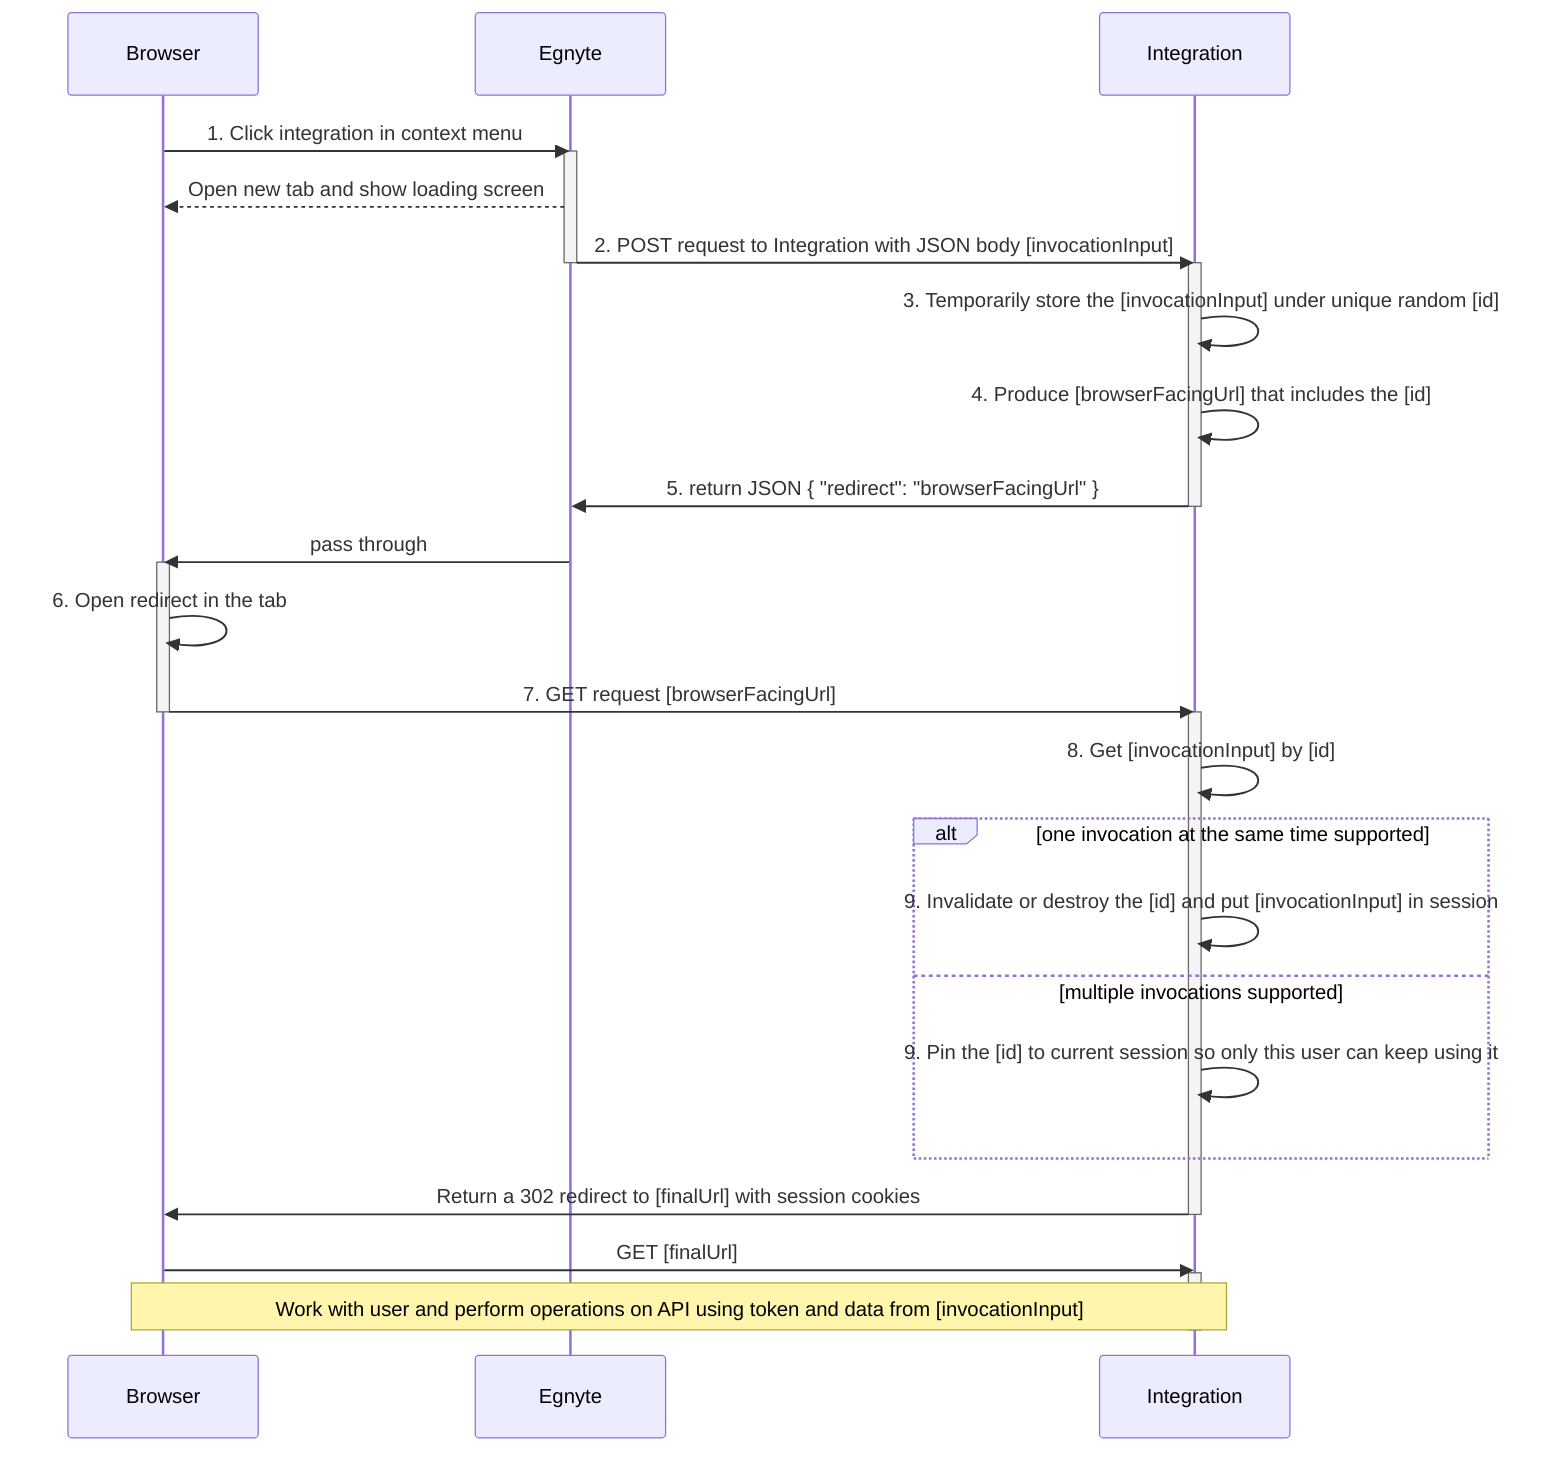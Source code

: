 sequenceDiagram
    participant Browser
    participant Egnyte
    participant Integration
    Browser->>Egnyte: 1. Click integration in context menu
    activate Egnyte
    Egnyte-->>Browser: Open new tab and show loading screen
    Egnyte->>Integration:  2. POST request to Integration with JSON body [invocationInput]
    deactivate Egnyte
    activate Integration
    Integration->>Integration: 3. Temporarily store the [invocationInput] under unique random [id]
    Integration->>Integration: 4. Produce [browserFacingUrl] that includes the [id]
    Integration->>Egnyte: 5. return JSON { "redirect": "browserFacingUrl" }
    deactivate Integration
    Egnyte->>Browser: pass through
    activate Browser
    Browser->>Browser: 6. Open redirect in the tab
    Browser->>Integration: 7. GET request [browserFacingUrl]
    deactivate Browser
    activate Integration
    Integration->>Integration: 8. Get [invocationInput] by [id]
    alt one invocation at the same time supported
    Integration->>Integration: 9. Invalidate or destroy the [id] and put [invocationInput] in session
    else multiple invocations supported
    Integration->>Integration: 9. Pin the [id] to current session so only this user can keep using it
    end
    Integration->>Browser: Return a 302 redirect to [finalUrl] with session cookies
    deactivate Integration
    Browser->>Integration: GET [finalUrl]
    activate Integration
    Note over Browser, Integration:Work with user and perform operations on API using token and data from [invocationInput]
    deactivate Integration